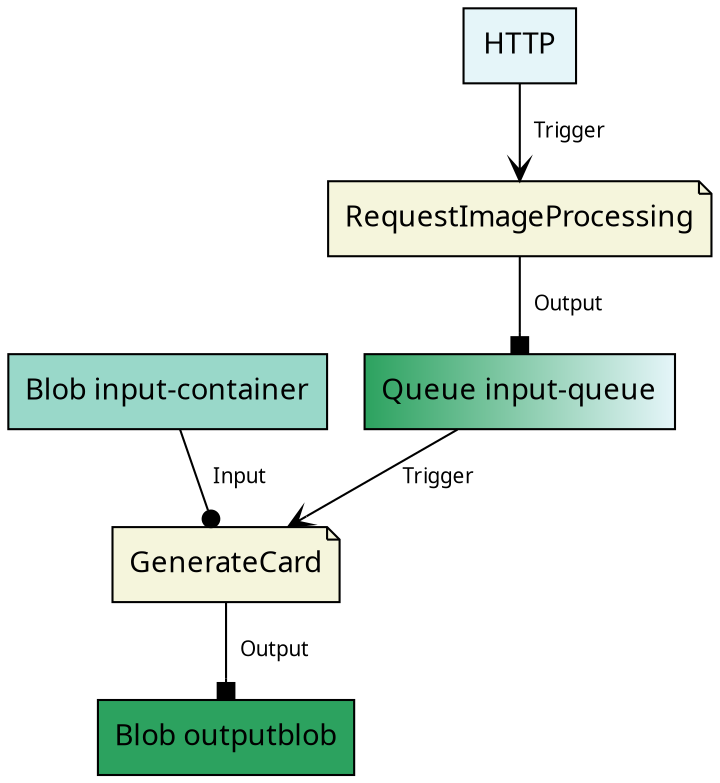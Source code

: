 digraph G {
    graph [fontname = "Segoe UI"];
    node [fontname = "Segoe UI", shape=box]; 
    edge [fontname = "Segoe UI", fontsize=10];

    RequestImageProcessing [style="filled", shape=note, fillcolor="beige"];
    "Blob input-container" [style=filled, fillcolor="/bugn3/2"];
    GenerateCard [style="filled", shape=note, fillcolor="beige"]
    "Blob outputblob" [shape=box, style=filled, fillcolor="/bugn3/3"];
    "HTTP" [style=filled, fillcolor="/bugn3/1"];
    "Queue input-queue" [style=filled, fillcolor="/bugn3/3:/bugn3/1"]

    "Queue input-queue" -> GenerateCard [arrowhead = vee, label="   Trigger", "labeljust"="r"]
    "HTTP" -> RequestImageProcessing [arrowhead = vee, label="   Trigger"];
    "Blob input-container" -> GenerateCard [arrowhead = dot, label = "   Input"];    
    RequestImageProcessing -> "Queue input-queue" [arrowhead = box, label = "   Output"];
    GenerateCard -> "Blob outputblob" [arrowhead = box,  label = "   Output"];

}
